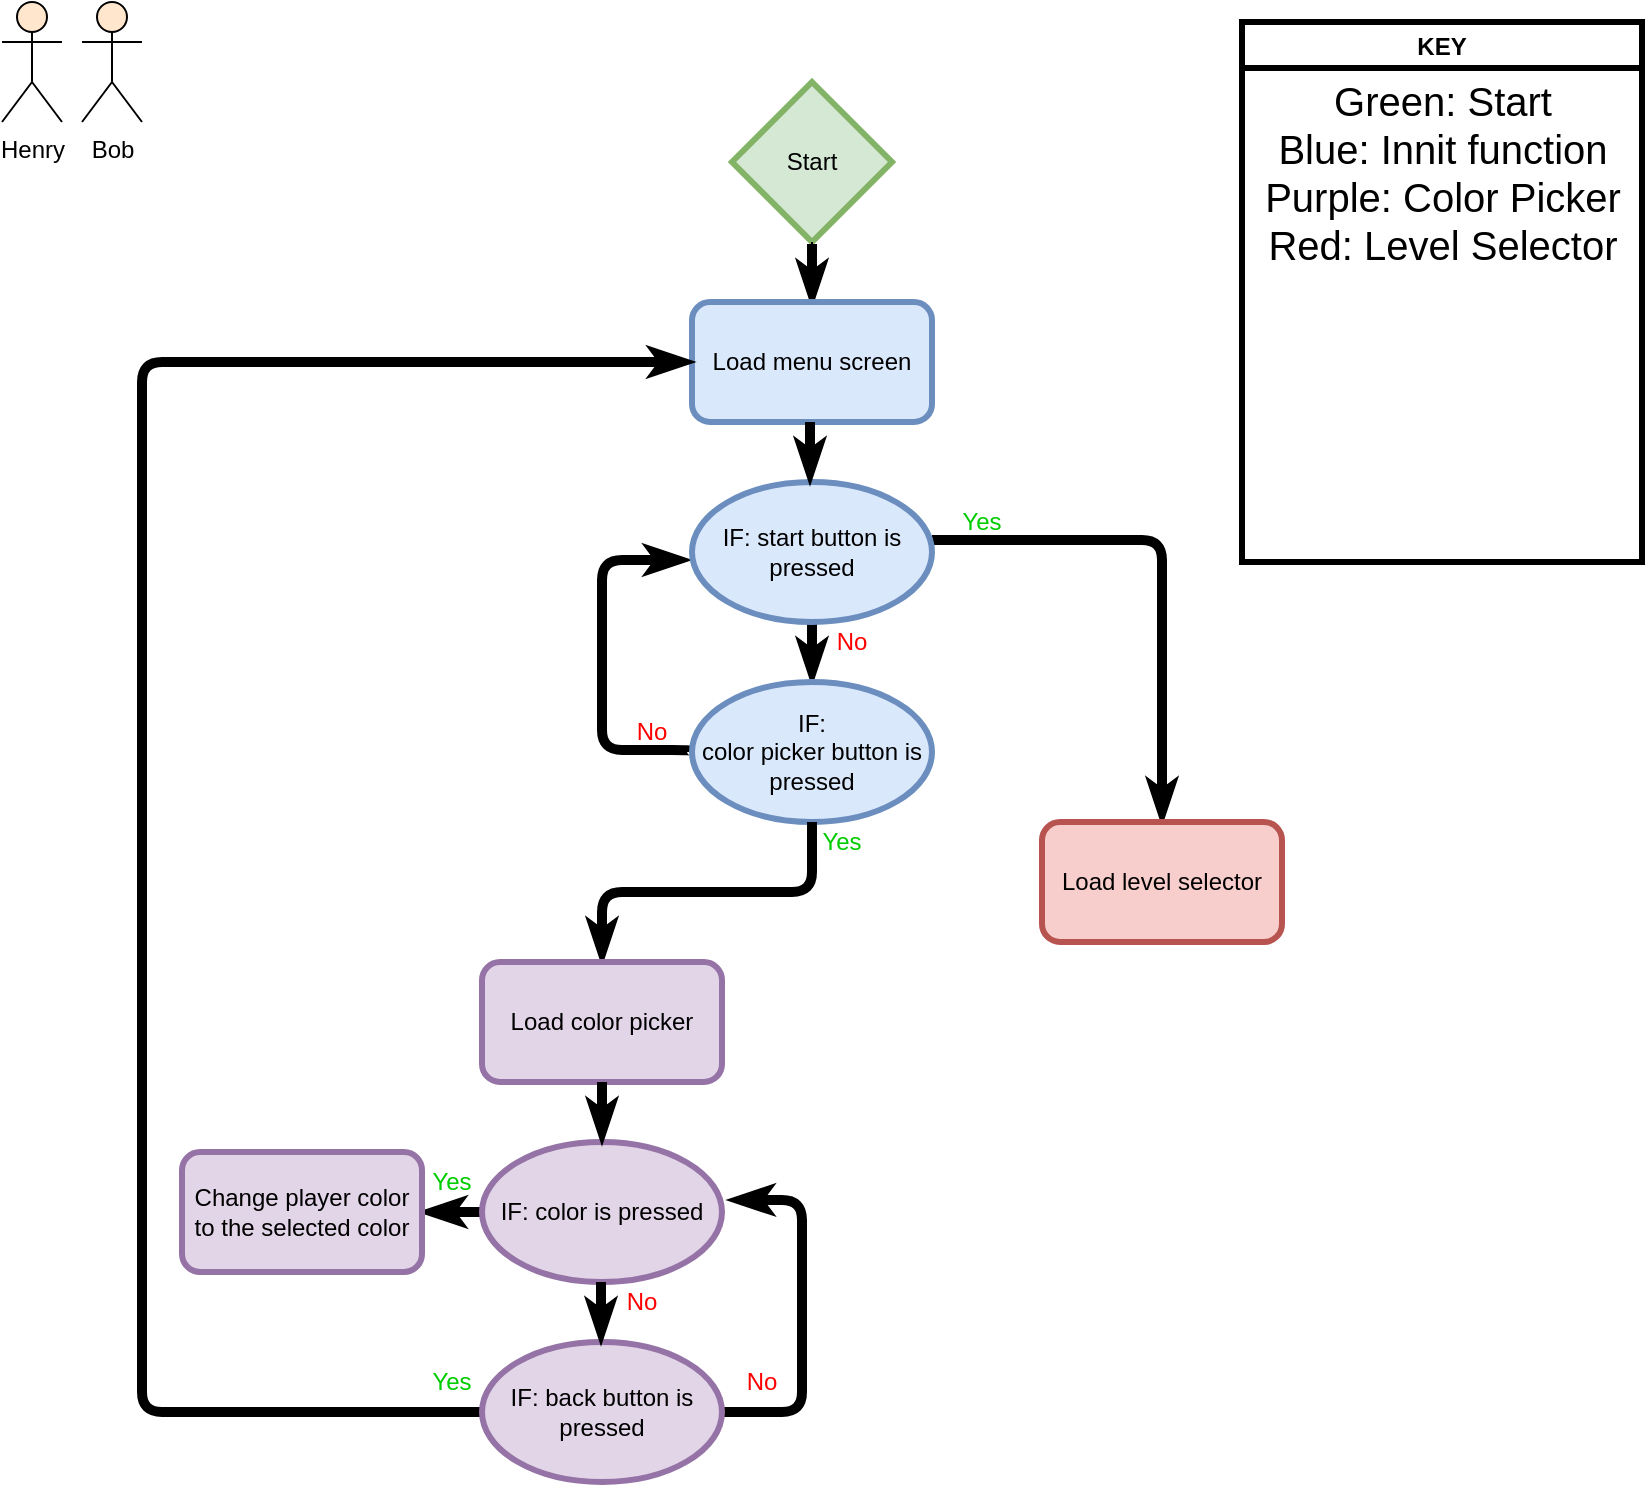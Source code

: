 <mxfile version="15.1.1" type="github">
  <diagram id="sANR0Sa7Du-AlCgByeaL" name="Page-1">
    <mxGraphModel dx="946" dy="473" grid="1" gridSize="10" guides="1" tooltips="1" connect="1" arrows="1" fold="1" page="1" pageScale="1" pageWidth="850" pageHeight="1100" math="0" shadow="0">
      <root>
        <mxCell id="0" />
        <mxCell id="1" parent="0" />
        <mxCell id="qH3xu6opcL6_kooswoq3-1" value="Start" style="rhombus;whiteSpace=wrap;html=1;fillColor=#d5e8d4;strokeColor=#82b366;strokeWidth=3;" parent="1" vertex="1">
          <mxGeometry x="385" y="50" width="80" height="80" as="geometry" />
        </mxCell>
        <mxCell id="qH3xu6opcL6_kooswoq3-3" value="KEY" style="swimlane;strokeWidth=3;" parent="1" vertex="1">
          <mxGeometry x="640" y="20" width="200" height="270" as="geometry" />
        </mxCell>
        <mxCell id="qH3xu6opcL6_kooswoq3-4" value="&lt;font style=&quot;font-size: 20px&quot;&gt;Green: Start&lt;br&gt;Blue: Innit function&lt;br&gt;Purple: Color Picker&lt;br&gt;Red: Level Selector&lt;br&gt;&lt;/font&gt;" style="text;html=1;align=center;verticalAlign=middle;resizable=0;points=[];autosize=1;strokeColor=none;fillColor=none;" parent="qH3xu6opcL6_kooswoq3-3" vertex="1">
          <mxGeometry x="5" y="40" width="190" height="70" as="geometry" />
        </mxCell>
        <mxCell id="qH3xu6opcL6_kooswoq3-9" value="" style="endArrow=none;html=1;strokeColor=#000000;strokeWidth=5;entryX=1;entryY=0.5;entryDx=0;entryDy=0;edgeStyle=orthogonalEdgeStyle;endFill=0;startArrow=classicThin;startFill=1;" parent="1" edge="1">
          <mxGeometry width="50" height="50" relative="1" as="geometry">
            <mxPoint x="600" y="420" as="sourcePoint" />
            <mxPoint x="485" y="279" as="targetPoint" />
            <Array as="points">
              <mxPoint x="600" y="279" />
            </Array>
          </mxGeometry>
        </mxCell>
        <mxCell id="HlZbUKtkhiLdgMQSABBG-2" value="" style="endArrow=none;html=1;entryX=0.5;entryY=1;entryDx=0;entryDy=0;strokeWidth=5;endFill=0;startArrow=classicThin;startFill=1;" parent="1" edge="1">
          <mxGeometry width="50" height="50" relative="1" as="geometry">
            <mxPoint x="425" y="350" as="sourcePoint" />
            <mxPoint x="425" y="310" as="targetPoint" />
          </mxGeometry>
        </mxCell>
        <mxCell id="HlZbUKtkhiLdgMQSABBG-6" value="" style="endArrow=classicThin;html=1;strokeWidth=5;startArrow=none;startFill=0;endFill=1;exitX=0;exitY=0.5;exitDx=0;exitDy=0;edgeStyle=orthogonalEdgeStyle;" parent="1" source="HlZbUKtkhiLdgMQSABBG-19" edge="1">
          <mxGeometry width="50" height="50" relative="1" as="geometry">
            <mxPoint x="320" y="277" as="sourcePoint" />
            <mxPoint x="363" y="289" as="targetPoint" />
            <Array as="points">
              <mxPoint x="320" y="384" />
              <mxPoint x="320" y="289" />
              <mxPoint x="363" y="289" />
            </Array>
          </mxGeometry>
        </mxCell>
        <mxCell id="HlZbUKtkhiLdgMQSABBG-9" value="&lt;font color=&quot;#ff0000&quot;&gt;No&lt;/font&gt;" style="text;html=1;strokeColor=none;fillColor=none;align=center;verticalAlign=middle;whiteSpace=wrap;rounded=0;" parent="1" vertex="1">
          <mxGeometry x="325" y="365" width="40" height="20" as="geometry" />
        </mxCell>
        <mxCell id="HlZbUKtkhiLdgMQSABBG-13" value="&lt;font color=&quot;#ff0000&quot;&gt;No&lt;/font&gt;" style="text;html=1;strokeColor=none;fillColor=none;align=center;verticalAlign=middle;whiteSpace=wrap;rounded=0;" parent="1" vertex="1">
          <mxGeometry x="425" y="320" width="40" height="20" as="geometry" />
        </mxCell>
        <mxCell id="HlZbUKtkhiLdgMQSABBG-17" value="&lt;span&gt;IF: start button is pressed&lt;/span&gt;" style="ellipse;whiteSpace=wrap;html=1;fillColor=#dae8fc;strokeColor=#6c8ebf;strokeWidth=3;" parent="1" vertex="1">
          <mxGeometry x="365" y="250" width="120" height="70" as="geometry" />
        </mxCell>
        <mxCell id="HlZbUKtkhiLdgMQSABBG-18" value="" style="endArrow=none;html=1;entryX=0.5;entryY=1;entryDx=0;entryDy=0;strokeWidth=5;startArrow=classicThin;startFill=1;" parent="1" edge="1">
          <mxGeometry width="50" height="50" relative="1" as="geometry">
            <mxPoint x="425" y="161" as="sourcePoint" />
            <mxPoint x="425" y="131" as="targetPoint" />
          </mxGeometry>
        </mxCell>
        <mxCell id="HlZbUKtkhiLdgMQSABBG-19" value="&lt;span&gt;IF: &lt;br&gt;color picker button is pressed&lt;/span&gt;" style="ellipse;whiteSpace=wrap;html=1;fillColor=#dae8fc;strokeColor=#6c8ebf;strokeWidth=3;" parent="1" vertex="1">
          <mxGeometry x="365" y="350" width="120" height="70" as="geometry" />
        </mxCell>
        <mxCell id="z5al1TYBWJ1lYyxTN1bS-4" value="" style="endArrow=classicThin;html=1;strokeWidth=5;exitX=0.5;exitY=1;exitDx=0;exitDy=0;endFill=1;edgeStyle=orthogonalEdgeStyle;" parent="1" source="HlZbUKtkhiLdgMQSABBG-19" target="z5al1TYBWJ1lYyxTN1bS-6" edge="1">
          <mxGeometry width="50" height="50" relative="1" as="geometry">
            <mxPoint x="400" y="270" as="sourcePoint" />
            <mxPoint x="425" y="360" as="targetPoint" />
          </mxGeometry>
        </mxCell>
        <mxCell id="z5al1TYBWJ1lYyxTN1bS-6" value="Load color picker" style="rounded=1;whiteSpace=wrap;html=1;fillColor=#e1d5e7;strokeColor=#9673a6;strokeWidth=3;" parent="1" vertex="1">
          <mxGeometry x="260" y="490" width="120" height="60" as="geometry" />
        </mxCell>
        <mxCell id="1hW1MU2cilDxWkgsf2Ak-1" value="&lt;font color=&quot;#00cc00&quot;&gt;Yes&lt;/font&gt;" style="text;html=1;strokeColor=none;fillColor=none;align=center;verticalAlign=middle;whiteSpace=wrap;rounded=0;" parent="1" vertex="1">
          <mxGeometry x="490" y="260" width="40" height="20" as="geometry" />
        </mxCell>
        <mxCell id="1hW1MU2cilDxWkgsf2Ak-2" value="&lt;font color=&quot;#00cc00&quot;&gt;Yes&lt;/font&gt;" style="text;html=1;strokeColor=none;fillColor=none;align=center;verticalAlign=middle;whiteSpace=wrap;rounded=0;" parent="1" vertex="1">
          <mxGeometry x="420" y="420" width="40" height="20" as="geometry" />
        </mxCell>
        <mxCell id="1hW1MU2cilDxWkgsf2Ak-4" value="" style="edgeStyle=orthogonalEdgeStyle;rounded=0;orthogonalLoop=1;jettySize=auto;html=1;startArrow=classicThin;startFill=1;endArrow=none;endFill=0;" parent="1" source="1hW1MU2cilDxWkgsf2Ak-3" target="qH3xu6opcL6_kooswoq3-1" edge="1">
          <mxGeometry relative="1" as="geometry" />
        </mxCell>
        <mxCell id="1hW1MU2cilDxWkgsf2Ak-3" value="Load menu screen" style="rounded=1;whiteSpace=wrap;html=1;fillColor=#dae8fc;strokeColor=#6c8ebf;strokeWidth=3;" parent="1" vertex="1">
          <mxGeometry x="365" y="160" width="120" height="60" as="geometry" />
        </mxCell>
        <mxCell id="1hW1MU2cilDxWkgsf2Ak-5" value="" style="edgeStyle=orthogonalEdgeStyle;rounded=0;orthogonalLoop=1;jettySize=auto;html=1;startArrow=classicThin;startFill=1;endArrow=none;endFill=0;strokeWidth=5;" parent="1" edge="1">
          <mxGeometry relative="1" as="geometry">
            <mxPoint x="424" y="250" as="sourcePoint" />
            <mxPoint x="424" y="220" as="targetPoint" />
          </mxGeometry>
        </mxCell>
        <mxCell id="1hW1MU2cilDxWkgsf2Ak-7" value="Load level selector" style="rounded=1;whiteSpace=wrap;html=1;strokeWidth=3;fillColor=#f8cecc;strokeColor=#b85450;" parent="1" vertex="1">
          <mxGeometry x="540" y="420" width="120" height="60" as="geometry" />
        </mxCell>
        <mxCell id="ZbSbrt5vP9VM88DJlWoI-17" value="" style="edgeStyle=orthogonalEdgeStyle;rounded=0;orthogonalLoop=1;jettySize=auto;html=1;endArrow=classicThin;endFill=1;strokeWidth=5;" edge="1" parent="1" source="fsFY9wsdsCtNqfY3CEtP-2" target="ZbSbrt5vP9VM88DJlWoI-5">
          <mxGeometry relative="1" as="geometry" />
        </mxCell>
        <mxCell id="fsFY9wsdsCtNqfY3CEtP-2" value="&lt;span&gt;IF: color is pressed&lt;br&gt;&lt;/span&gt;" style="ellipse;whiteSpace=wrap;html=1;fillColor=#e1d5e7;strokeColor=#9673a6;strokeWidth=3;" parent="1" vertex="1">
          <mxGeometry x="260" y="580" width="120" height="70" as="geometry" />
        </mxCell>
        <mxCell id="fsFY9wsdsCtNqfY3CEtP-4" value="" style="endArrow=none;html=1;entryX=0.5;entryY=1;entryDx=0;entryDy=0;exitX=0.5;exitY=0;exitDx=0;exitDy=0;startArrow=classicThin;startFill=1;strokeWidth=5;" parent="1" source="fsFY9wsdsCtNqfY3CEtP-2" target="z5al1TYBWJ1lYyxTN1bS-6" edge="1">
          <mxGeometry width="50" height="50" relative="1" as="geometry">
            <mxPoint x="570" y="600" as="sourcePoint" />
            <mxPoint x="620" y="550" as="targetPoint" />
          </mxGeometry>
        </mxCell>
        <mxCell id="fsFY9wsdsCtNqfY3CEtP-5" value="Bob" style="shape=umlActor;verticalLabelPosition=bottom;verticalAlign=top;html=1;fillColor=#ffe6cc;" parent="1" vertex="1">
          <mxGeometry x="60" y="10" width="30" height="60" as="geometry" />
        </mxCell>
        <mxCell id="fsFY9wsdsCtNqfY3CEtP-9" value="&lt;font color=&quot;#00cc00&quot;&gt;Yes&lt;/font&gt;" style="text;html=1;strokeColor=none;fillColor=none;align=center;verticalAlign=middle;whiteSpace=wrap;rounded=0;" parent="1" vertex="1">
          <mxGeometry x="225" y="590" width="40" height="20" as="geometry" />
        </mxCell>
        <mxCell id="ZbSbrt5vP9VM88DJlWoI-5" value="&lt;span&gt;Change player color to the selected color&lt;/span&gt;" style="rounded=1;whiteSpace=wrap;html=1;strokeWidth=3;fillColor=#e1d5e7;strokeColor=#9673a6;" vertex="1" parent="1">
          <mxGeometry x="110" y="585" width="120" height="60" as="geometry" />
        </mxCell>
        <mxCell id="ZbSbrt5vP9VM88DJlWoI-10" value="Henry" style="shape=umlActor;verticalLabelPosition=bottom;verticalAlign=top;html=1;fillColor=#ffe6cc;" vertex="1" parent="1">
          <mxGeometry x="20" y="10" width="30" height="60" as="geometry" />
        </mxCell>
        <mxCell id="ZbSbrt5vP9VM88DJlWoI-18" style="edgeStyle=orthogonalEdgeStyle;rounded=1;orthogonalLoop=1;jettySize=auto;html=1;entryX=1.033;entryY=0.414;entryDx=0;entryDy=0;entryPerimeter=0;endArrow=classicThin;endFill=1;strokeWidth=5;" edge="1" parent="1" source="ZbSbrt5vP9VM88DJlWoI-14" target="fsFY9wsdsCtNqfY3CEtP-2">
          <mxGeometry relative="1" as="geometry">
            <Array as="points">
              <mxPoint x="420" y="715" />
              <mxPoint x="420" y="609" />
            </Array>
          </mxGeometry>
        </mxCell>
        <mxCell id="ZbSbrt5vP9VM88DJlWoI-20" style="edgeStyle=orthogonalEdgeStyle;rounded=1;orthogonalLoop=1;jettySize=auto;html=1;endArrow=classicThin;endFill=1;strokeWidth=5;entryX=0;entryY=0.5;entryDx=0;entryDy=0;" edge="1" parent="1" source="ZbSbrt5vP9VM88DJlWoI-14" target="1hW1MU2cilDxWkgsf2Ak-3">
          <mxGeometry relative="1" as="geometry">
            <mxPoint x="290" y="260" as="targetPoint" />
            <Array as="points">
              <mxPoint x="90" y="715" />
              <mxPoint x="90" y="190" />
            </Array>
          </mxGeometry>
        </mxCell>
        <mxCell id="ZbSbrt5vP9VM88DJlWoI-14" value="&lt;span&gt;IF: back button is pressed&lt;br&gt;&lt;/span&gt;" style="ellipse;whiteSpace=wrap;html=1;fillColor=#e1d5e7;strokeColor=#9673a6;strokeWidth=3;" vertex="1" parent="1">
          <mxGeometry x="260" y="680" width="120" height="70" as="geometry" />
        </mxCell>
        <mxCell id="ZbSbrt5vP9VM88DJlWoI-15" value="" style="endArrow=none;html=1;entryX=0.5;entryY=1;entryDx=0;entryDy=0;exitX=0.5;exitY=0;exitDx=0;exitDy=0;startArrow=classicThin;startFill=1;strokeWidth=5;" edge="1" parent="1">
          <mxGeometry width="50" height="50" relative="1" as="geometry">
            <mxPoint x="319.5" y="680" as="sourcePoint" />
            <mxPoint x="319.5" y="650" as="targetPoint" />
          </mxGeometry>
        </mxCell>
        <mxCell id="ZbSbrt5vP9VM88DJlWoI-16" value="&lt;font color=&quot;#ff0000&quot;&gt;No&lt;/font&gt;" style="text;html=1;strokeColor=none;fillColor=none;align=center;verticalAlign=middle;whiteSpace=wrap;rounded=0;" vertex="1" parent="1">
          <mxGeometry x="320" y="650" width="40" height="20" as="geometry" />
        </mxCell>
        <mxCell id="ZbSbrt5vP9VM88DJlWoI-19" value="&lt;font color=&quot;#ff0000&quot;&gt;No&lt;/font&gt;" style="text;html=1;strokeColor=none;fillColor=none;align=center;verticalAlign=middle;whiteSpace=wrap;rounded=0;" vertex="1" parent="1">
          <mxGeometry x="380" y="690" width="40" height="20" as="geometry" />
        </mxCell>
        <mxCell id="ZbSbrt5vP9VM88DJlWoI-21" value="&lt;font color=&quot;#00cc00&quot;&gt;Yes&lt;/font&gt;" style="text;html=1;strokeColor=none;fillColor=none;align=center;verticalAlign=middle;whiteSpace=wrap;rounded=0;" vertex="1" parent="1">
          <mxGeometry x="225" y="690" width="40" height="20" as="geometry" />
        </mxCell>
      </root>
    </mxGraphModel>
  </diagram>
</mxfile>
